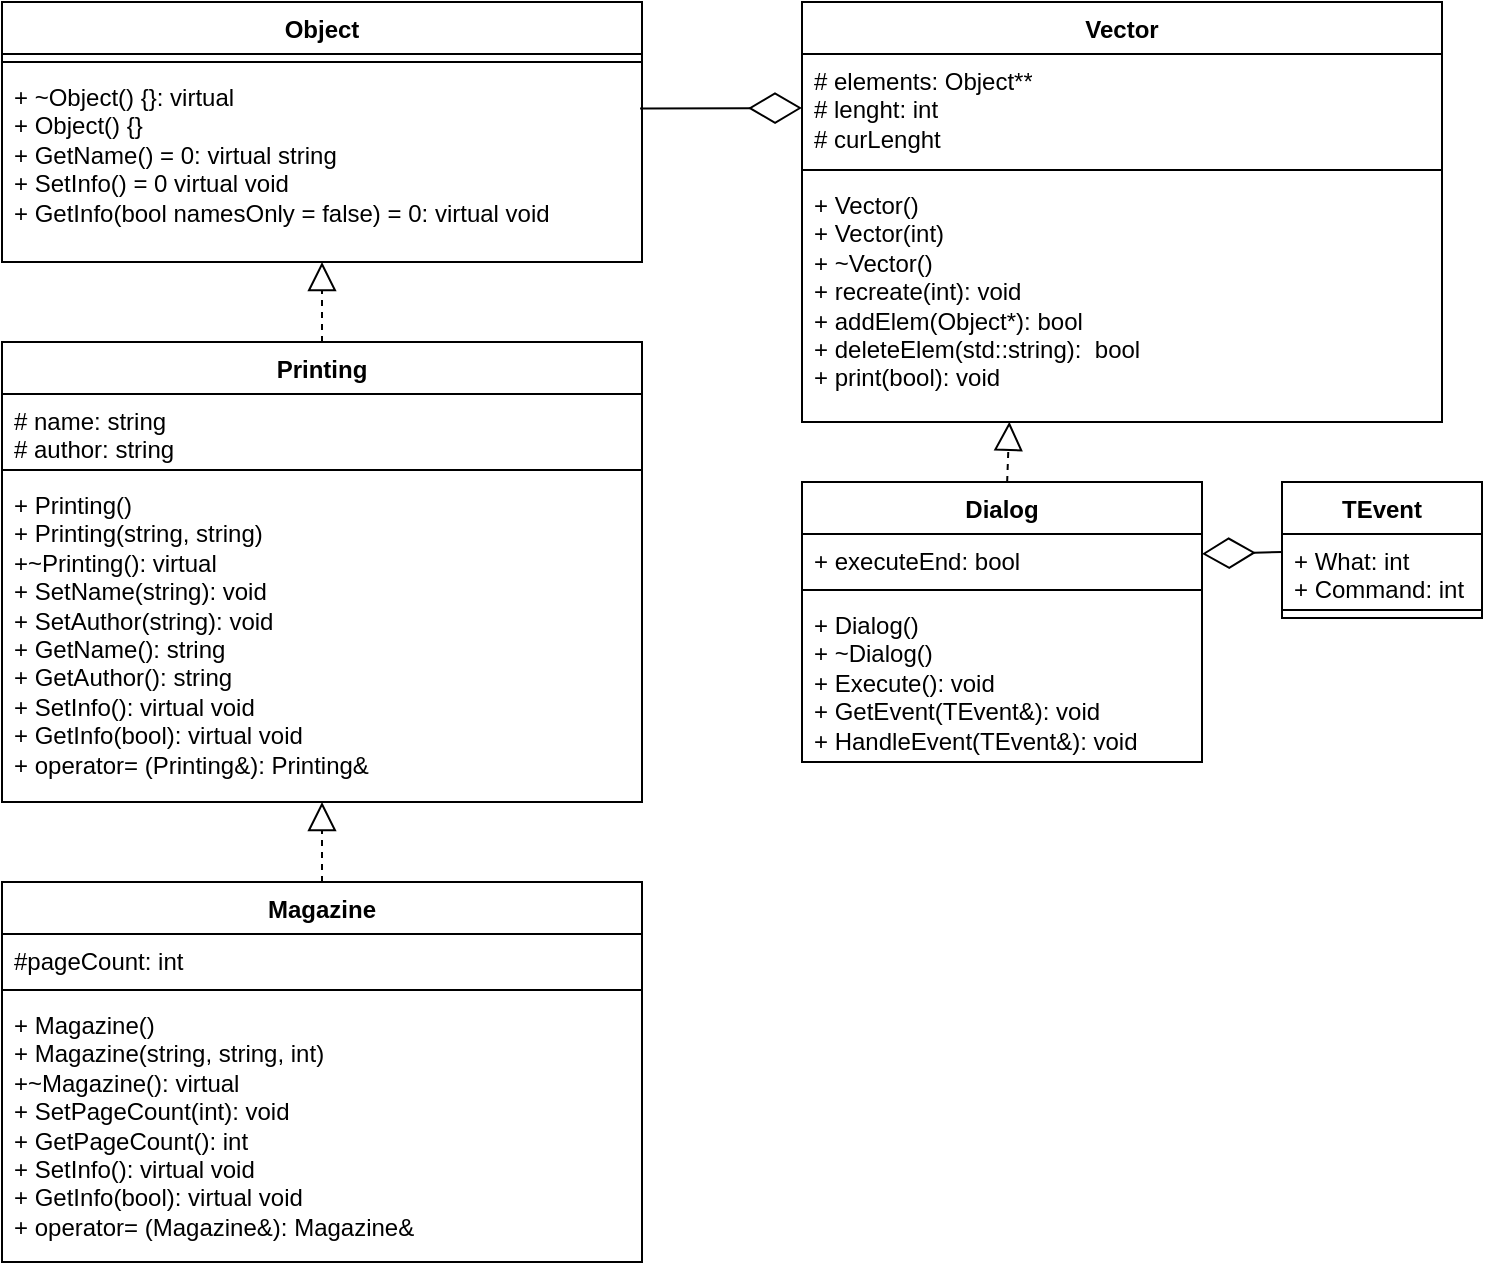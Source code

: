 <mxfile version="24.2.5" type="device">
  <diagram name="Страница — 1" id="TEnVs2aAQybdlKLi7qZl">
    <mxGraphModel dx="944" dy="1670" grid="1" gridSize="10" guides="1" tooltips="1" connect="1" arrows="1" fold="1" page="1" pageScale="1" pageWidth="827" pageHeight="1169" math="0" shadow="0">
      <root>
        <mxCell id="0" />
        <mxCell id="1" parent="0" />
        <mxCell id="HbJgZsFY8FUUq07AR3gP-1" value="Object" style="swimlane;fontStyle=1;align=center;verticalAlign=top;childLayout=stackLayout;horizontal=1;startSize=26;horizontalStack=0;resizeParent=1;resizeParentMax=0;resizeLast=0;collapsible=1;marginBottom=0;whiteSpace=wrap;html=1;" vertex="1" parent="1">
          <mxGeometry x="80" y="200" width="320" height="130" as="geometry" />
        </mxCell>
        <mxCell id="HbJgZsFY8FUUq07AR3gP-3" value="" style="line;strokeWidth=1;fillColor=none;align=left;verticalAlign=middle;spacingTop=-1;spacingLeft=3;spacingRight=3;rotatable=0;labelPosition=right;points=[];portConstraint=eastwest;strokeColor=inherit;" vertex="1" parent="HbJgZsFY8FUUq07AR3gP-1">
          <mxGeometry y="26" width="320" height="8" as="geometry" />
        </mxCell>
        <mxCell id="HbJgZsFY8FUUq07AR3gP-4" value="&lt;div&gt;+ ~Object() {}&lt;span style=&quot;background-color: initial;&quot;&gt;:&amp;nbsp;&lt;/span&gt;&lt;span style=&quot;background-color: initial;&quot;&gt;virtual&lt;/span&gt;&lt;/div&gt;&lt;div&gt;+ Object() {}&lt;/div&gt;&lt;div&gt;+ GetName() = 0:&amp;nbsp;&lt;span style=&quot;background-color: initial;&quot;&gt;virtual&amp;nbsp;&lt;/span&gt;&lt;span style=&quot;background-color: initial;&quot;&gt;string&lt;/span&gt;&lt;/div&gt;&lt;div&gt;+ SetInfo() = 0&amp;nbsp;&lt;span style=&quot;background-color: initial;&quot;&gt;virtual void&lt;/span&gt;&lt;span style=&quot;background-color: initial;&quot;&gt;&amp;nbsp;&lt;/span&gt;&lt;/div&gt;&lt;div&gt;+ GetInfo(bool namesOnly = false) = 0:&amp;nbsp;&lt;span style=&quot;background-color: initial;&quot;&gt;virtual void&lt;/span&gt;&lt;span style=&quot;background-color: initial;&quot;&gt;&amp;nbsp;&lt;/span&gt;&lt;/div&gt;" style="text;strokeColor=none;fillColor=none;align=left;verticalAlign=top;spacingLeft=4;spacingRight=4;overflow=hidden;rotatable=0;points=[[0,0.5],[1,0.5]];portConstraint=eastwest;whiteSpace=wrap;html=1;" vertex="1" parent="HbJgZsFY8FUUq07AR3gP-1">
          <mxGeometry y="34" width="320" height="96" as="geometry" />
        </mxCell>
        <mxCell id="HbJgZsFY8FUUq07AR3gP-5" value="Printing" style="swimlane;fontStyle=1;align=center;verticalAlign=top;childLayout=stackLayout;horizontal=1;startSize=26;horizontalStack=0;resizeParent=1;resizeParentMax=0;resizeLast=0;collapsible=1;marginBottom=0;whiteSpace=wrap;html=1;" vertex="1" parent="1">
          <mxGeometry x="80" y="370" width="320" height="230" as="geometry" />
        </mxCell>
        <mxCell id="HbJgZsFY8FUUq07AR3gP-6" value="# name: string&lt;div&gt;# author: string&lt;/div&gt;" style="text;strokeColor=none;fillColor=none;align=left;verticalAlign=top;spacingLeft=4;spacingRight=4;overflow=hidden;rotatable=0;points=[[0,0.5],[1,0.5]];portConstraint=eastwest;whiteSpace=wrap;html=1;" vertex="1" parent="HbJgZsFY8FUUq07AR3gP-5">
          <mxGeometry y="26" width="320" height="34" as="geometry" />
        </mxCell>
        <mxCell id="HbJgZsFY8FUUq07AR3gP-7" value="" style="line;strokeWidth=1;fillColor=none;align=left;verticalAlign=middle;spacingTop=-1;spacingLeft=3;spacingRight=3;rotatable=0;labelPosition=right;points=[];portConstraint=eastwest;strokeColor=inherit;" vertex="1" parent="HbJgZsFY8FUUq07AR3gP-5">
          <mxGeometry y="60" width="320" height="8" as="geometry" />
        </mxCell>
        <mxCell id="HbJgZsFY8FUUq07AR3gP-8" value="&lt;div&gt;&lt;span style=&quot;white-space: normal;&quot;&gt;+ Printing()&lt;/span&gt;&lt;/div&gt;&lt;div&gt;&lt;span style=&quot;white-space: normal;&quot;&gt;+ Printing(string, string)&lt;/span&gt;&lt;/div&gt;&lt;div&gt;&lt;span style=&quot;background-color: initial;&quot;&gt;+~Printing(): virtual&lt;/span&gt;&lt;/div&gt;&lt;div&gt;&lt;span style=&quot;background-color: initial;&quot;&gt;+ SetName(string):&amp;nbsp;&lt;/span&gt;&lt;span style=&quot;background-color: initial;&quot;&gt;void&lt;/span&gt;&lt;br&gt;&lt;/div&gt;&lt;div&gt;&lt;span style=&quot;white-space: normal;&quot;&gt;+ SetAuthor(string):&amp;nbsp;&lt;/span&gt;&lt;span style=&quot;background-color: initial;&quot;&gt;void&lt;/span&gt;&lt;/div&gt;&lt;div&gt;&lt;span style=&quot;white-space: pre; white-space: normal;&quot;&gt;&#x9;&lt;/span&gt;&lt;/div&gt;&lt;div&gt;&lt;span style=&quot;white-space: normal;&quot;&gt;+ GetName(): string&lt;/span&gt;&lt;/div&gt;&lt;div&gt;&lt;span style=&quot;white-space: normal;&quot;&gt;+ GetAuthor(): string&lt;/span&gt;&lt;/div&gt;&lt;div&gt;&lt;span style=&quot;background-color: initial;&quot;&gt;+ SetInfo():&amp;nbsp;&lt;/span&gt;&lt;span style=&quot;background-color: initial;&quot;&gt;virtual void&lt;/span&gt;&lt;span style=&quot;background-color: initial;&quot;&gt;&amp;nbsp;&lt;/span&gt;&lt;br&gt;&lt;/div&gt;&lt;div&gt;&lt;span style=&quot;white-space: normal;&quot;&gt;+ GetInfo(bool):&amp;nbsp;&lt;/span&gt;&lt;span style=&quot;background-color: initial;&quot;&gt;virtual void&lt;/span&gt;&lt;/div&gt;&lt;div&gt;&lt;span style=&quot;background-color: initial;&quot;&gt;+ operator= (Printing&amp;amp;):&amp;nbsp;&lt;/span&gt;&lt;span style=&quot;background-color: initial;&quot;&gt;Printing&amp;amp;&lt;/span&gt;&lt;span style=&quot;background-color: initial;&quot;&gt;&amp;nbsp;&lt;/span&gt;&lt;br&gt;&lt;/div&gt;" style="text;strokeColor=none;fillColor=none;align=left;verticalAlign=top;spacingLeft=4;spacingRight=4;overflow=hidden;rotatable=0;points=[[0,0.5],[1,0.5]];portConstraint=eastwest;whiteSpace=wrap;html=1;" vertex="1" parent="HbJgZsFY8FUUq07AR3gP-5">
          <mxGeometry y="68" width="320" height="162" as="geometry" />
        </mxCell>
        <mxCell id="HbJgZsFY8FUUq07AR3gP-13" value="" style="endArrow=block;dashed=1;endFill=0;endSize=12;html=1;rounded=0;exitX=0.5;exitY=0;exitDx=0;exitDy=0;" edge="1" parent="1" source="HbJgZsFY8FUUq07AR3gP-5" target="HbJgZsFY8FUUq07AR3gP-1">
          <mxGeometry width="160" relative="1" as="geometry">
            <mxPoint x="170" y="430" as="sourcePoint" />
            <mxPoint x="250" y="350" as="targetPoint" />
          </mxGeometry>
        </mxCell>
        <mxCell id="HbJgZsFY8FUUq07AR3gP-14" value="Magazine" style="swimlane;fontStyle=1;align=center;verticalAlign=top;childLayout=stackLayout;horizontal=1;startSize=26;horizontalStack=0;resizeParent=1;resizeParentMax=0;resizeLast=0;collapsible=1;marginBottom=0;whiteSpace=wrap;html=1;" vertex="1" parent="1">
          <mxGeometry x="80" y="640" width="320" height="190" as="geometry" />
        </mxCell>
        <mxCell id="HbJgZsFY8FUUq07AR3gP-15" value="#pageCount: int" style="text;strokeColor=none;fillColor=none;align=left;verticalAlign=top;spacingLeft=4;spacingRight=4;overflow=hidden;rotatable=0;points=[[0,0.5],[1,0.5]];portConstraint=eastwest;whiteSpace=wrap;html=1;" vertex="1" parent="HbJgZsFY8FUUq07AR3gP-14">
          <mxGeometry y="26" width="320" height="24" as="geometry" />
        </mxCell>
        <mxCell id="HbJgZsFY8FUUq07AR3gP-16" value="" style="line;strokeWidth=1;fillColor=none;align=left;verticalAlign=middle;spacingTop=-1;spacingLeft=3;spacingRight=3;rotatable=0;labelPosition=right;points=[];portConstraint=eastwest;strokeColor=inherit;" vertex="1" parent="HbJgZsFY8FUUq07AR3gP-14">
          <mxGeometry y="50" width="320" height="8" as="geometry" />
        </mxCell>
        <mxCell id="HbJgZsFY8FUUq07AR3gP-17" value="&lt;div&gt;&lt;span style=&quot;white-space: normal;&quot;&gt;+&amp;nbsp;&lt;/span&gt;&lt;span style=&quot;background-color: initial;&quot;&gt;Magazine()&lt;/span&gt;&lt;/div&gt;&lt;div&gt;&lt;span style=&quot;white-space: normal;&quot;&gt;+&amp;nbsp;&lt;/span&gt;&lt;span style=&quot;background-color: initial;&quot;&gt;Magazine(string, string, int)&lt;/span&gt;&lt;/div&gt;&lt;div&gt;&lt;span style=&quot;background-color: initial;&quot;&gt;+~Magazine(): virtual&lt;/span&gt;&lt;/div&gt;&lt;div&gt;&lt;span style=&quot;background-color: initial;&quot;&gt;+ SetPageCount(int):&amp;nbsp;&lt;/span&gt;&lt;span style=&quot;background-color: initial;&quot;&gt;void&lt;/span&gt;&lt;br&gt;&lt;/div&gt;&lt;div&gt;+ GetPageCount():&amp;nbsp;&lt;span style=&quot;background-color: initial;&quot;&gt;int&lt;/span&gt;&lt;/div&gt;&lt;div&gt;&lt;span style=&quot;background-color: initial;&quot;&gt;+ SetInfo():&amp;nbsp;&lt;/span&gt;&lt;span style=&quot;background-color: initial;&quot;&gt;virtual void&lt;/span&gt;&lt;span style=&quot;background-color: initial;&quot;&gt;&amp;nbsp;&lt;/span&gt;&lt;br&gt;&lt;/div&gt;&lt;div&gt;&lt;span style=&quot;white-space: normal;&quot;&gt;+ GetInfo(bool):&amp;nbsp;&lt;/span&gt;&lt;span style=&quot;background-color: initial;&quot;&gt;virtual void&lt;/span&gt;&lt;/div&gt;&lt;div&gt;&lt;span style=&quot;background-color: initial;&quot;&gt;+ operator= (Magazine&amp;amp;):&amp;nbsp;&lt;/span&gt;&lt;span style=&quot;background-color: initial;&quot;&gt;Magazine&amp;amp;&amp;nbsp;&lt;/span&gt;&lt;br&gt;&lt;/div&gt;" style="text;strokeColor=none;fillColor=none;align=left;verticalAlign=top;spacingLeft=4;spacingRight=4;overflow=hidden;rotatable=0;points=[[0,0.5],[1,0.5]];portConstraint=eastwest;whiteSpace=wrap;html=1;" vertex="1" parent="HbJgZsFY8FUUq07AR3gP-14">
          <mxGeometry y="58" width="320" height="132" as="geometry" />
        </mxCell>
        <mxCell id="HbJgZsFY8FUUq07AR3gP-18" value="" style="endArrow=block;dashed=1;endFill=0;endSize=12;html=1;rounded=0;exitX=0.5;exitY=0;exitDx=0;exitDy=0;" edge="1" parent="1" source="HbJgZsFY8FUUq07AR3gP-14" target="HbJgZsFY8FUUq07AR3gP-8">
          <mxGeometry width="160" relative="1" as="geometry">
            <mxPoint x="170" y="720" as="sourcePoint" />
            <mxPoint x="240" y="610" as="targetPoint" />
          </mxGeometry>
        </mxCell>
        <mxCell id="HbJgZsFY8FUUq07AR3gP-19" value="Vector" style="swimlane;fontStyle=1;align=center;verticalAlign=top;childLayout=stackLayout;horizontal=1;startSize=26;horizontalStack=0;resizeParent=1;resizeParentMax=0;resizeLast=0;collapsible=1;marginBottom=0;whiteSpace=wrap;html=1;" vertex="1" parent="1">
          <mxGeometry x="480" y="200" width="320" height="210" as="geometry" />
        </mxCell>
        <mxCell id="HbJgZsFY8FUUq07AR3gP-20" value="# elements: Object**&lt;div&gt;# lenght: int&lt;/div&gt;&lt;div&gt;# curLenght&lt;/div&gt;" style="text;strokeColor=none;fillColor=none;align=left;verticalAlign=top;spacingLeft=4;spacingRight=4;overflow=hidden;rotatable=0;points=[[0,0.5],[1,0.5]];portConstraint=eastwest;whiteSpace=wrap;html=1;" vertex="1" parent="HbJgZsFY8FUUq07AR3gP-19">
          <mxGeometry y="26" width="320" height="54" as="geometry" />
        </mxCell>
        <mxCell id="HbJgZsFY8FUUq07AR3gP-21" value="" style="line;strokeWidth=1;fillColor=none;align=left;verticalAlign=middle;spacingTop=-1;spacingLeft=3;spacingRight=3;rotatable=0;labelPosition=right;points=[];portConstraint=eastwest;strokeColor=inherit;" vertex="1" parent="HbJgZsFY8FUUq07AR3gP-19">
          <mxGeometry y="80" width="320" height="8" as="geometry" />
        </mxCell>
        <mxCell id="HbJgZsFY8FUUq07AR3gP-22" value="&lt;div&gt;&lt;span style=&quot;white-space: normal;&quot;&gt;+ Vector()&lt;/span&gt;&lt;/div&gt;&lt;div&gt;&lt;span style=&quot;white-space: normal;&quot;&gt;+ Vector(int)&lt;/span&gt;&lt;/div&gt;&lt;div&gt;&lt;span style=&quot;white-space: normal;&quot;&gt;+ ~Vector()&lt;/span&gt;&lt;/div&gt;&lt;div&gt;&lt;div style=&quot;&quot;&gt;&lt;span style=&quot;white-space: normal;&quot;&gt;+ recreate(int): void&lt;/span&gt;&lt;/div&gt;&lt;div style=&quot;&quot;&gt;&lt;span style=&quot;white-space: normal;&quot;&gt;+ addElem(Object*): bool&lt;/span&gt;&lt;/div&gt;&lt;div style=&quot;&quot;&gt;&lt;span style=&quot;white-space: normal;&quot;&gt;+ deleteElem(std::string):&amp;nbsp;&lt;/span&gt;&lt;span style=&quot;background-color: initial;&quot;&gt;&amp;nbsp;&lt;/span&gt;&lt;span style=&quot;background-color: initial;&quot;&gt;bool&lt;/span&gt;&lt;span style=&quot;background-color: initial;&quot;&gt;&amp;nbsp;&lt;/span&gt;&lt;/div&gt;&lt;div style=&quot;&quot;&gt;&lt;span style=&quot;white-space: normal;&quot;&gt;+ print(bool): void&lt;/span&gt;&lt;/div&gt;&lt;/div&gt;&lt;div&gt;&lt;span style=&quot;white-space: normal;&quot;&gt;&lt;br&gt;&lt;/span&gt;&lt;/div&gt;" style="text;strokeColor=none;fillColor=none;align=left;verticalAlign=top;spacingLeft=4;spacingRight=4;overflow=hidden;rotatable=0;points=[[0,0.5],[1,0.5]];portConstraint=eastwest;whiteSpace=wrap;html=1;" vertex="1" parent="HbJgZsFY8FUUq07AR3gP-19">
          <mxGeometry y="88" width="320" height="122" as="geometry" />
        </mxCell>
        <mxCell id="HbJgZsFY8FUUq07AR3gP-23" value="Dialog" style="swimlane;fontStyle=1;align=center;verticalAlign=top;childLayout=stackLayout;horizontal=1;startSize=26;horizontalStack=0;resizeParent=1;resizeParentMax=0;resizeLast=0;collapsible=1;marginBottom=0;whiteSpace=wrap;html=1;" vertex="1" parent="1">
          <mxGeometry x="480" y="440" width="200" height="140" as="geometry" />
        </mxCell>
        <mxCell id="HbJgZsFY8FUUq07AR3gP-24" value="+ executeEnd: bool" style="text;strokeColor=none;fillColor=none;align=left;verticalAlign=top;spacingLeft=4;spacingRight=4;overflow=hidden;rotatable=0;points=[[0,0.5],[1,0.5]];portConstraint=eastwest;whiteSpace=wrap;html=1;" vertex="1" parent="HbJgZsFY8FUUq07AR3gP-23">
          <mxGeometry y="26" width="200" height="24" as="geometry" />
        </mxCell>
        <mxCell id="HbJgZsFY8FUUq07AR3gP-25" value="" style="line;strokeWidth=1;fillColor=none;align=left;verticalAlign=middle;spacingTop=-1;spacingLeft=3;spacingRight=3;rotatable=0;labelPosition=right;points=[];portConstraint=eastwest;strokeColor=inherit;" vertex="1" parent="HbJgZsFY8FUUq07AR3gP-23">
          <mxGeometry y="50" width="200" height="8" as="geometry" />
        </mxCell>
        <mxCell id="HbJgZsFY8FUUq07AR3gP-26" value="&lt;div&gt;&lt;div&gt;+ Dialog()&lt;/div&gt;&lt;div&gt;+ ~Dialog()&lt;/div&gt;&lt;div&gt;+ Execute()&lt;span style=&quot;background-color: initial;&quot;&gt;: void&lt;/span&gt;&lt;/div&gt;&lt;div&gt;+ GetEvent(TEvent&amp;amp;)&lt;span style=&quot;background-color: initial;&quot;&gt;: void&lt;/span&gt;&lt;/div&gt;&lt;div&gt;+ HandleEvent(TEvent&amp;amp;)&lt;span style=&quot;background-color: initial;&quot;&gt;: void&lt;/span&gt;&lt;/div&gt;&lt;/div&gt;" style="text;strokeColor=none;fillColor=none;align=left;verticalAlign=top;spacingLeft=4;spacingRight=4;overflow=hidden;rotatable=0;points=[[0,0.5],[1,0.5]];portConstraint=eastwest;whiteSpace=wrap;html=1;" vertex="1" parent="HbJgZsFY8FUUq07AR3gP-23">
          <mxGeometry y="58" width="200" height="82" as="geometry" />
        </mxCell>
        <mxCell id="HbJgZsFY8FUUq07AR3gP-27" value="TEvent" style="swimlane;fontStyle=1;align=center;verticalAlign=top;childLayout=stackLayout;horizontal=1;startSize=26;horizontalStack=0;resizeParent=1;resizeParentMax=0;resizeLast=0;collapsible=1;marginBottom=0;whiteSpace=wrap;html=1;" vertex="1" parent="1">
          <mxGeometry x="720" y="440" width="100" height="68" as="geometry" />
        </mxCell>
        <mxCell id="HbJgZsFY8FUUq07AR3gP-28" value="+ What: int&lt;div&gt;+ Command: int&lt;/div&gt;" style="text;strokeColor=none;fillColor=none;align=left;verticalAlign=top;spacingLeft=4;spacingRight=4;overflow=hidden;rotatable=0;points=[[0,0.5],[1,0.5]];portConstraint=eastwest;whiteSpace=wrap;html=1;" vertex="1" parent="HbJgZsFY8FUUq07AR3gP-27">
          <mxGeometry y="26" width="100" height="34" as="geometry" />
        </mxCell>
        <mxCell id="HbJgZsFY8FUUq07AR3gP-29" value="" style="line;strokeWidth=1;fillColor=none;align=left;verticalAlign=middle;spacingTop=-1;spacingLeft=3;spacingRight=3;rotatable=0;labelPosition=right;points=[];portConstraint=eastwest;strokeColor=inherit;" vertex="1" parent="HbJgZsFY8FUUq07AR3gP-27">
          <mxGeometry y="60" width="100" height="8" as="geometry" />
        </mxCell>
        <mxCell id="HbJgZsFY8FUUq07AR3gP-31" value="" style="endArrow=diamondThin;endFill=0;endSize=24;html=1;rounded=0;" edge="1" parent="1" source="HbJgZsFY8FUUq07AR3gP-27" target="HbJgZsFY8FUUq07AR3gP-24">
          <mxGeometry width="160" relative="1" as="geometry">
            <mxPoint x="600" y="510" as="sourcePoint" />
            <mxPoint x="760" y="510" as="targetPoint" />
          </mxGeometry>
        </mxCell>
        <mxCell id="HbJgZsFY8FUUq07AR3gP-32" value="" style="endArrow=block;dashed=1;endFill=0;endSize=12;html=1;rounded=0;entryX=0.324;entryY=0.999;entryDx=0;entryDy=0;entryPerimeter=0;" edge="1" parent="1" source="HbJgZsFY8FUUq07AR3gP-23" target="HbJgZsFY8FUUq07AR3gP-22">
          <mxGeometry width="160" relative="1" as="geometry">
            <mxPoint x="600" y="450" as="sourcePoint" />
            <mxPoint x="600" y="410" as="targetPoint" />
          </mxGeometry>
        </mxCell>
        <mxCell id="HbJgZsFY8FUUq07AR3gP-33" value="" style="endArrow=diamondThin;endFill=0;endSize=24;html=1;rounded=0;entryX=0;entryY=0.5;entryDx=0;entryDy=0;exitX=0.997;exitY=0.201;exitDx=0;exitDy=0;exitPerimeter=0;" edge="1" parent="1" source="HbJgZsFY8FUUq07AR3gP-4" target="HbJgZsFY8FUUq07AR3gP-20">
          <mxGeometry width="160" relative="1" as="geometry">
            <mxPoint x="407" y="250" as="sourcePoint" />
            <mxPoint x="450" y="360" as="targetPoint" />
            <Array as="points" />
          </mxGeometry>
        </mxCell>
      </root>
    </mxGraphModel>
  </diagram>
</mxfile>

